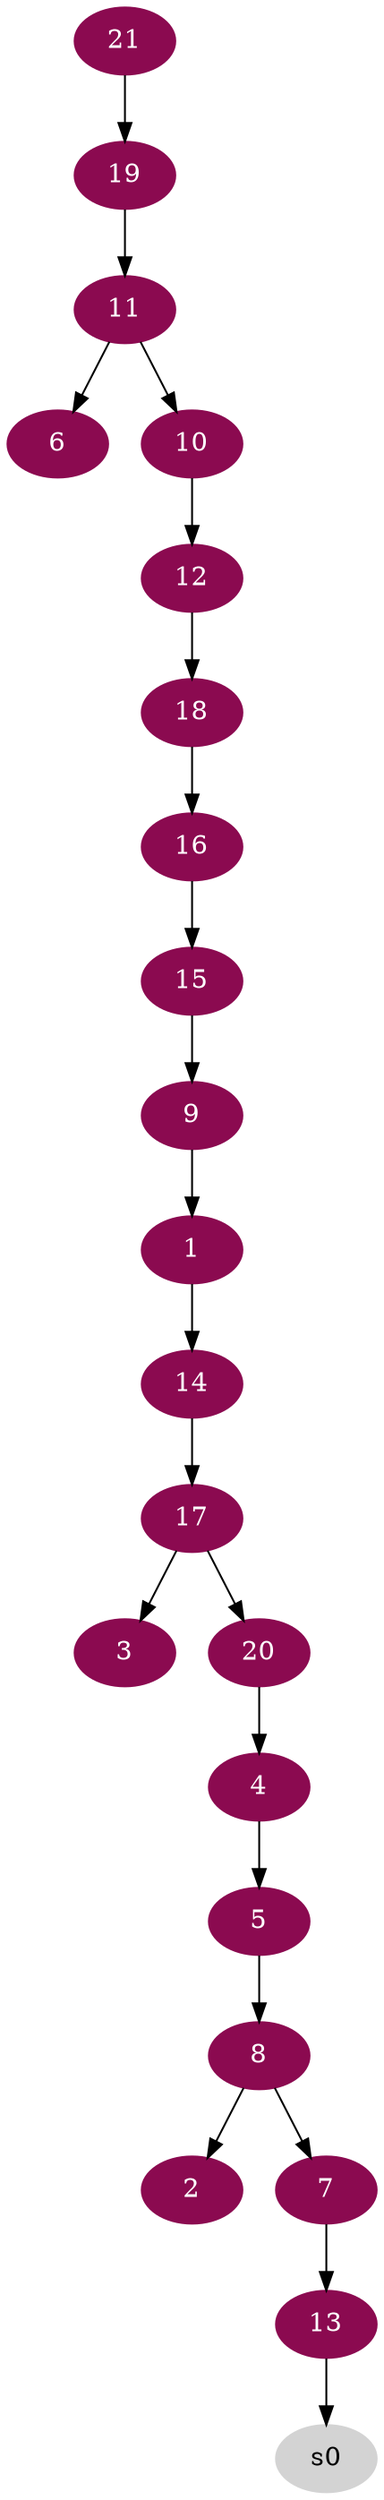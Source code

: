 digraph G {
node [color=deeppink4, style=filled, fontcolor=white];
9 -> 1;
8 -> 2;
17 -> 3;
20 -> 4;
4 -> 5;
11 -> 6;
8 -> 7;
5 -> 8;
15 -> 9;
11 -> 10;
19 -> 11;
10 -> 12;
7 -> 13;
1 -> 14;
16 -> 15;
18 -> 16;
14 -> 17;
12 -> 18;
21 -> 19;
17 -> 20;
node [color=lightgrey, style=filled, fontcolor=black];
13 -> s0;
}
